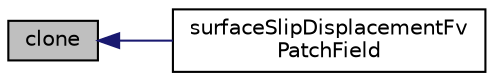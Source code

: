 digraph "clone"
{
  bgcolor="transparent";
  edge [fontname="Helvetica",fontsize="10",labelfontname="Helvetica",labelfontsize="10"];
  node [fontname="Helvetica",fontsize="10",shape=record];
  rankdir="LR";
  Node1 [label="clone",height=0.2,width=0.4,color="black", fillcolor="grey75", style="filled", fontcolor="black"];
  Node1 -> Node2 [dir="back",color="midnightblue",fontsize="10",style="solid",fontname="Helvetica"];
  Node2 [label="surfaceSlipDisplacementFv\lPatchField",height=0.2,width=0.4,color="black",URL="$a02584.html#ad7d32f40d78c440407185963541a1fc7",tooltip="Construct as copy setting internal field reference. "];
}
